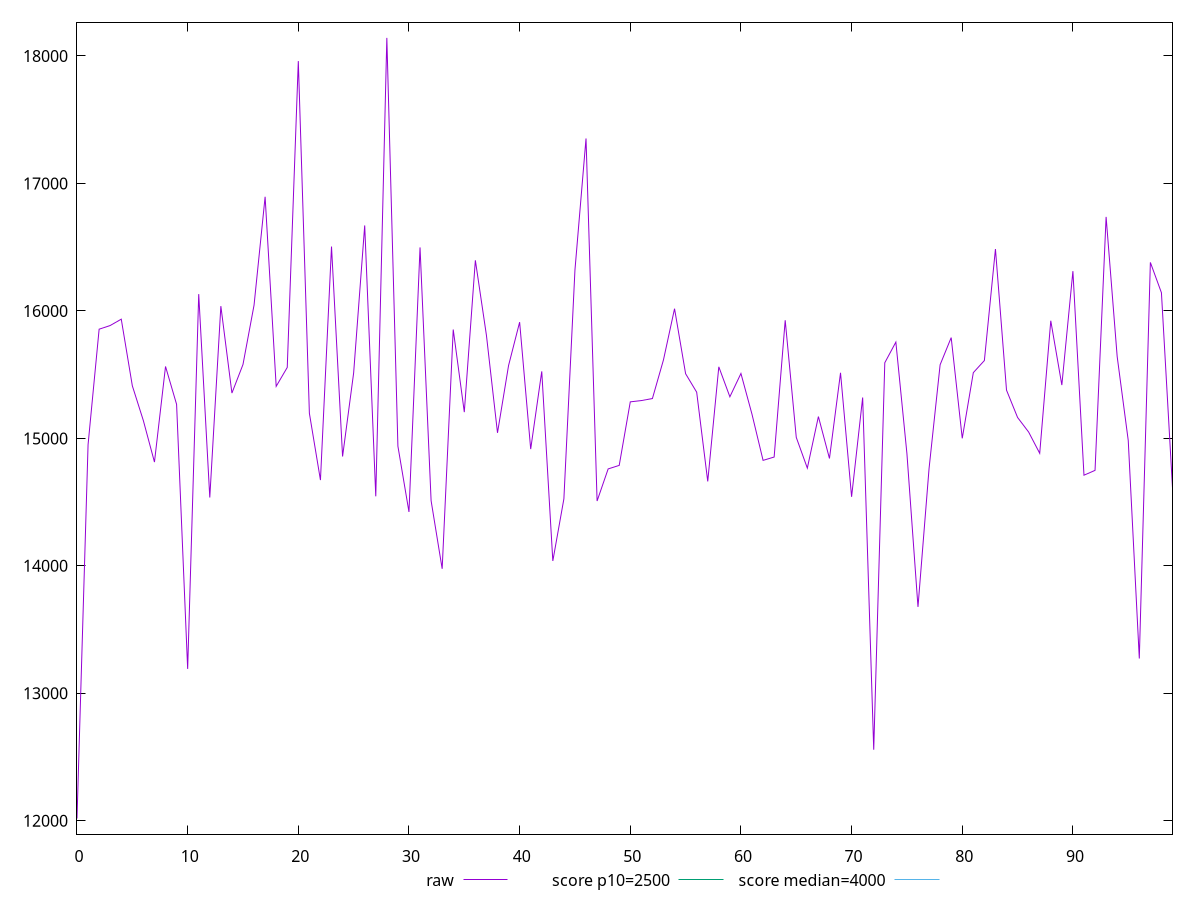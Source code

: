 reset

$raw <<EOF
0 12018.123499999998
1 14950.773999999998
2 15856.449
3 15885.403999999999
4 15935.0705
5 15412.546999999999
6 15138.413000000004
7 14814.107000000004
8 15564.033500000001
9 15266.918500000003
10 13191.847000000002
11 16131.555499999999
12 14536.0645
13 16037.306499999999
14 15355.400500000003
15 15579.488500000001
16 16045.219000000001
17 16895.088000000003
18 15408.118499999997
19 15556.565499999999
20 17959.544500000004
21 15197.0975
22 14672.915500000003
23 16504.444000000003
24 14857.955499999998
25 15513.245000000006
26 16670.1265
27 14545.515
28 18141.322
29 14938.796499999999
30 14422.993999999999
31 16497.924
32 14511.029
33 13977.0255
34 15853.734500000002
35 15205.903000000002
36 16396.719
37 15808.678499999995
38 15043.464499999998
39 15571.354999999996
40 15911.679500000002
41 14915.881500000007
42 15525.513499999994
43 14038.483
44 14525.7255
45 16320.745499999997
46 17352.371
47 14508.682
48 14760.4155
49 14788.143
50 15286.5085
51 15296.571499999998
52 15312.59
53 15616.003000000004
54 16017.241000000002
55 15507.053500000002
56 15362.3655
57 14662.515
58 15561.2035
59 15326.296999999999
60 15508.969500000001
61 15189.005999999998
62 14827.482999999995
63 14853.655500000003
64 15926.4375
65 15007.793500000002
66 14766.654000000004
67 15171.014500000001
68 14842.489500000001
69 15514.322999999997
70 14541.7415
71 15320.429000000007
72 12557.841
73 15593.140499999998
74 15755.1695
75 14880.476999999997
76 13677.957
77 14762.986499999999
78 15577.3605
79 15790.473500000002
80 15000.462
81 15515.473
82 15610.699999999997
83 16485.153999999995
84 15378.217
85 15164.006500000003
86 15049.530999999999
87 14882.809000000001
88 15922.644499999999
89 15418.073
90 16311.807499999997
91 14711.182499999995
92 14749.214500000002
93 16737.475
94 15642.43
95 14983.936000000002
96 13273.373500000002
97 16380.364500000001
98 16142.510499999997
99 14611.533500000001
EOF

set key outside below
set xrange [0:99]
set yrange [11895.659529999997:18263.78597]
set trange [11895.659529999997:18263.78597]
set terminal svg size 640, 500 enhanced background rgb 'white'
set output "report_00015_2021-02-09T16-11-33.973Z/largest-contentful-paint/samples/pages+cached/raw/values.svg"

plot $raw title "raw" with line, \
     2500 title "score p10=2500", \
     4000 title "score median=4000"

reset
